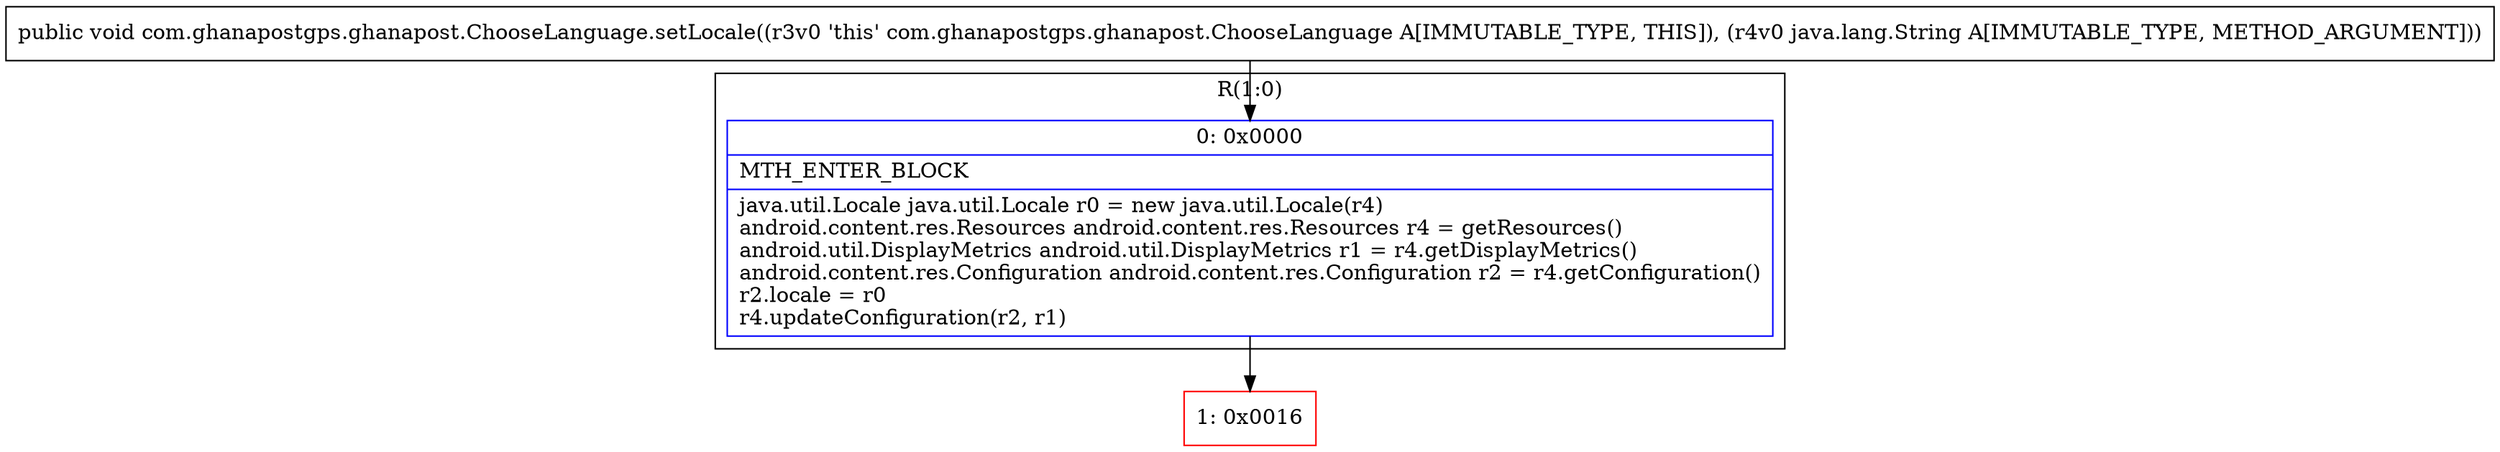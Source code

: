 digraph "CFG forcom.ghanapostgps.ghanapost.ChooseLanguage.setLocale(Ljava\/lang\/String;)V" {
subgraph cluster_Region_1805323926 {
label = "R(1:0)";
node [shape=record,color=blue];
Node_0 [shape=record,label="{0\:\ 0x0000|MTH_ENTER_BLOCK\l|java.util.Locale java.util.Locale r0 = new java.util.Locale(r4)\landroid.content.res.Resources android.content.res.Resources r4 = getResources()\landroid.util.DisplayMetrics android.util.DisplayMetrics r1 = r4.getDisplayMetrics()\landroid.content.res.Configuration android.content.res.Configuration r2 = r4.getConfiguration()\lr2.locale = r0\lr4.updateConfiguration(r2, r1)\l}"];
}
Node_1 [shape=record,color=red,label="{1\:\ 0x0016}"];
MethodNode[shape=record,label="{public void com.ghanapostgps.ghanapost.ChooseLanguage.setLocale((r3v0 'this' com.ghanapostgps.ghanapost.ChooseLanguage A[IMMUTABLE_TYPE, THIS]), (r4v0 java.lang.String A[IMMUTABLE_TYPE, METHOD_ARGUMENT])) }"];
MethodNode -> Node_0;
Node_0 -> Node_1;
}

